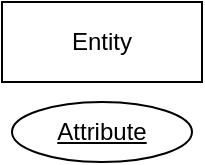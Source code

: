 <mxfile version="24.0.7" type="github">
  <diagram name="Página-1" id="9QIQpxU6GxvaB8XjjUQe">
    <mxGraphModel dx="1050" dy="573" grid="1" gridSize="10" guides="1" tooltips="1" connect="1" arrows="1" fold="1" page="1" pageScale="1" pageWidth="827" pageHeight="1169" math="0" shadow="0">
      <root>
        <mxCell id="0" />
        <mxCell id="1" parent="0" />
        <mxCell id="IAeugJOY2xlaUl9D0Psf-1" value="Entity" style="whiteSpace=wrap;html=1;align=center;" vertex="1" parent="1">
          <mxGeometry x="350" y="190" width="100" height="40" as="geometry" />
        </mxCell>
        <mxCell id="IAeugJOY2xlaUl9D0Psf-2" value="Attribute" style="ellipse;whiteSpace=wrap;html=1;align=center;fontStyle=4;" vertex="1" parent="1">
          <mxGeometry x="355" y="240" width="90" height="30" as="geometry" />
        </mxCell>
      </root>
    </mxGraphModel>
  </diagram>
</mxfile>

